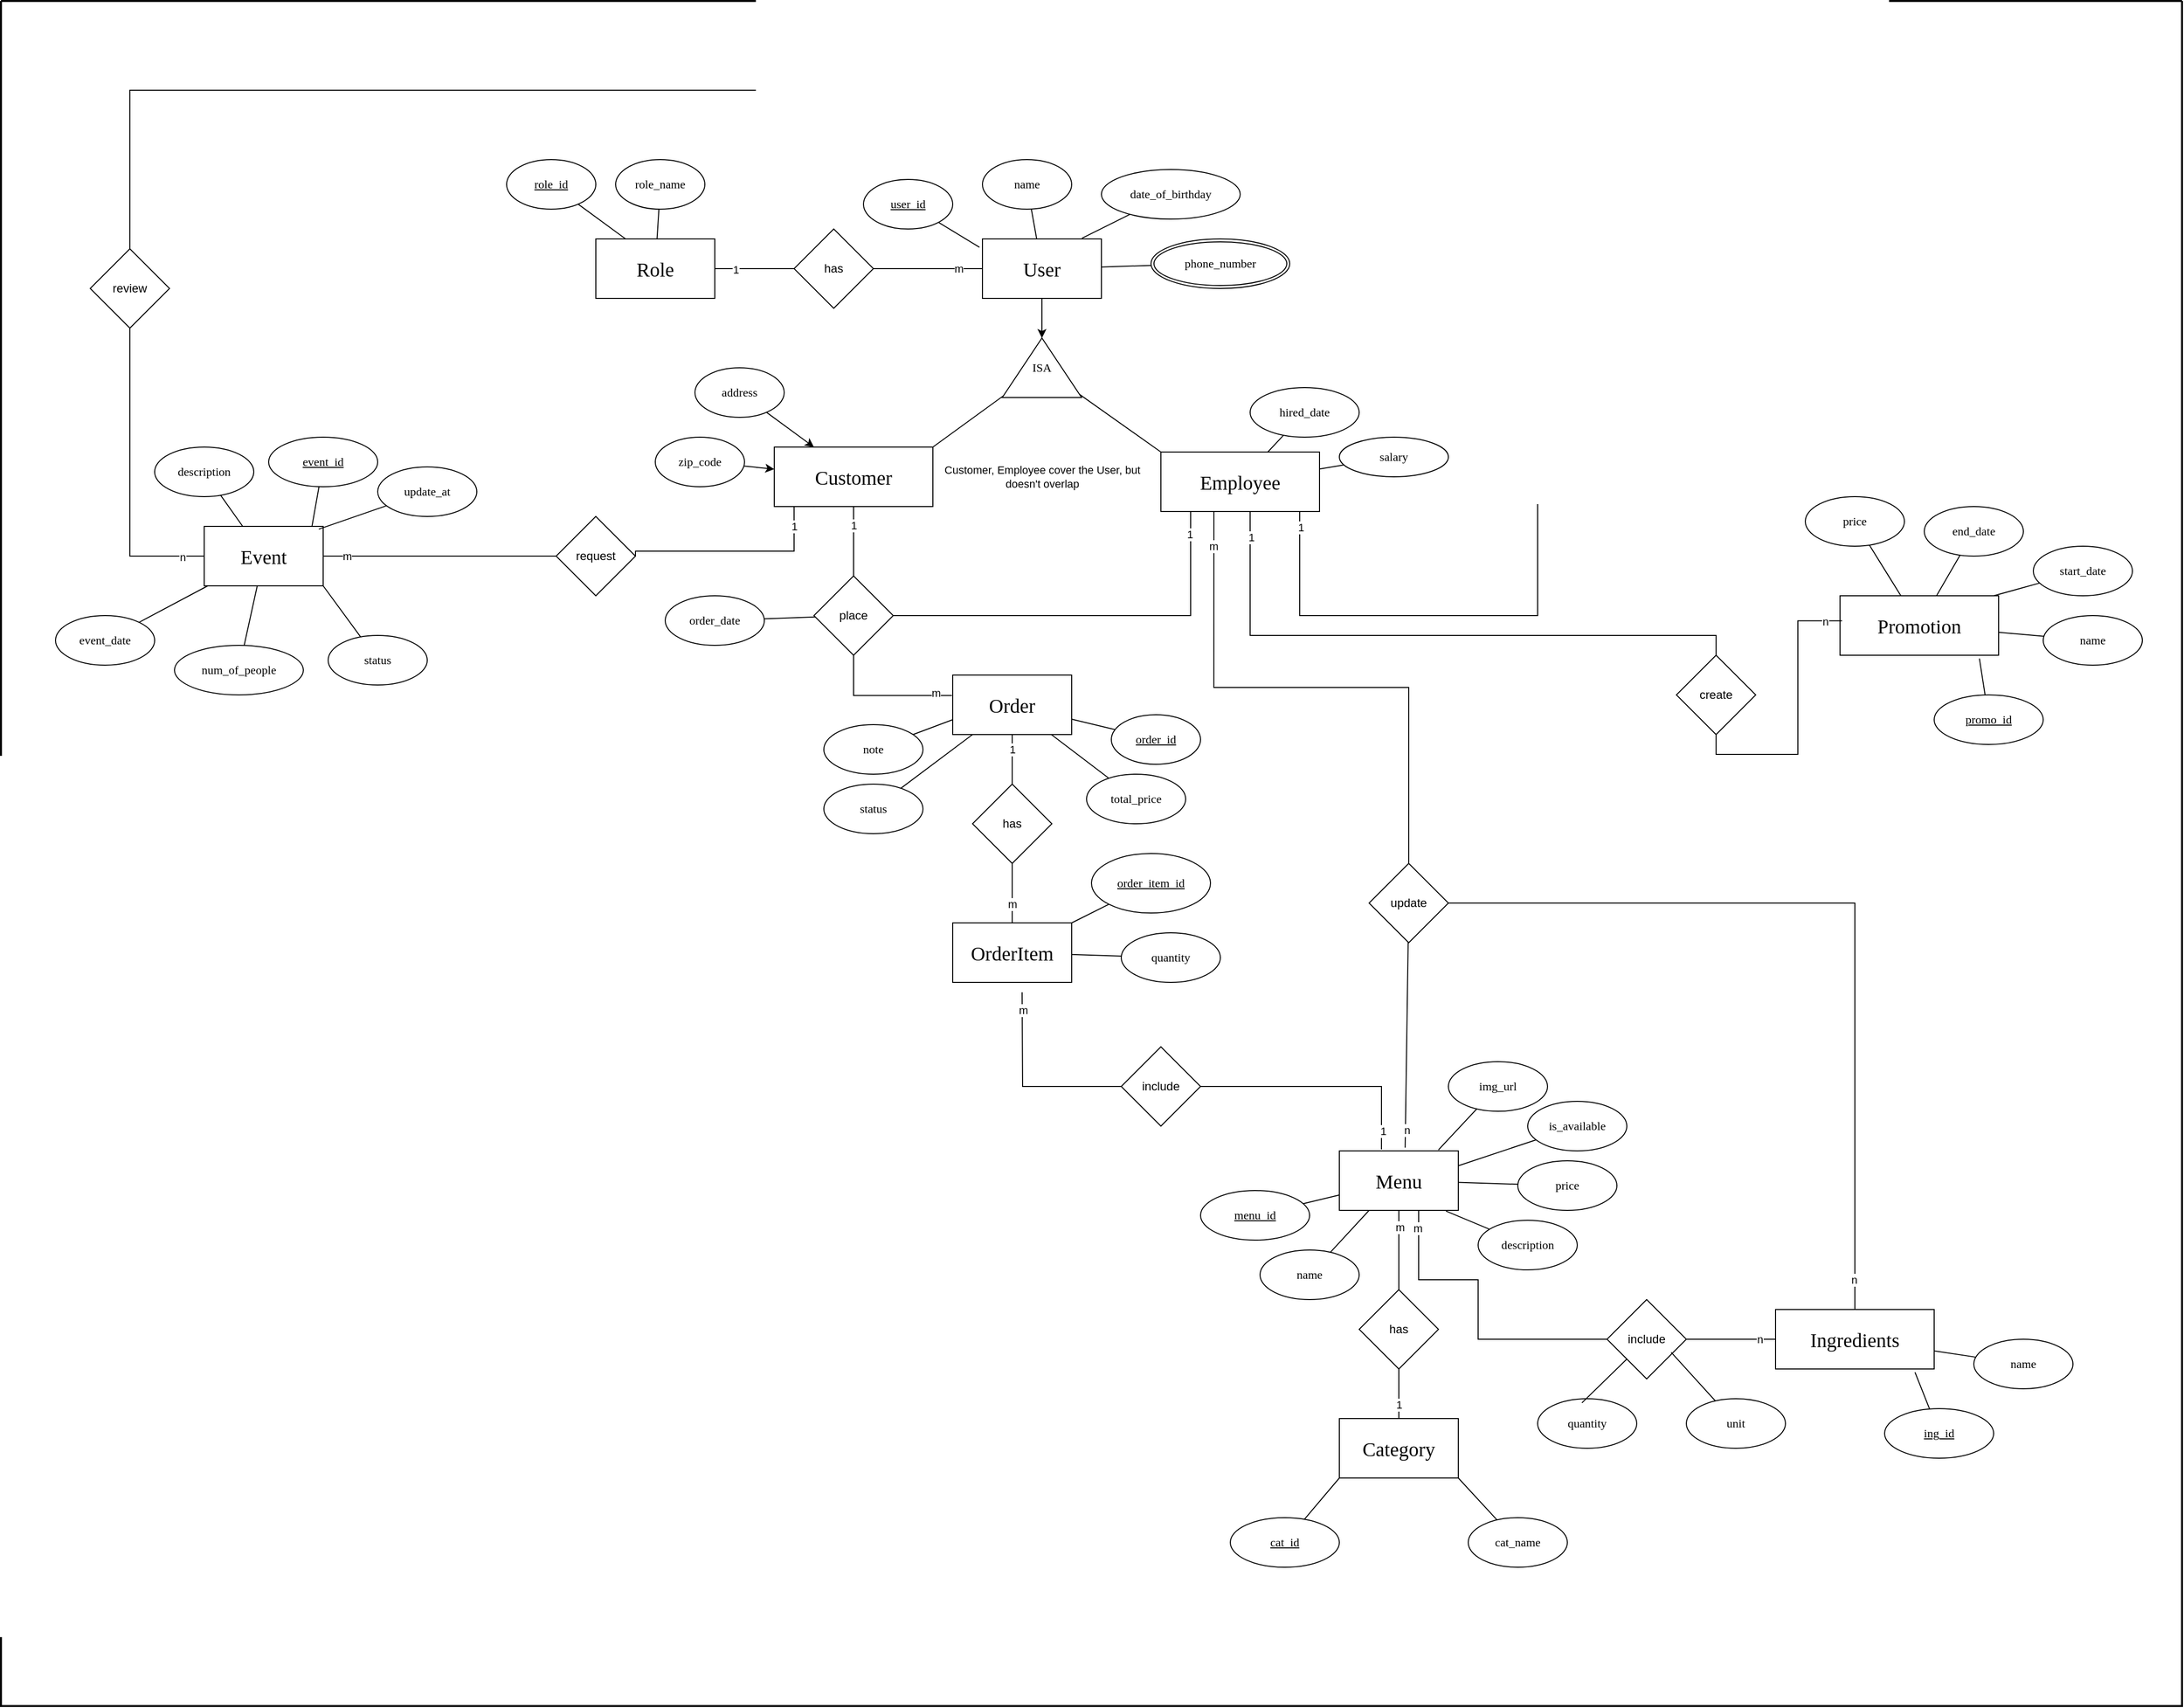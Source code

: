 <mxfile version="26.2.2">
  <diagram name="Page-1" id="rgtj5dAHtcQf6XbIdJWg">
    <mxGraphModel dx="1816" dy="1582" grid="1" gridSize="10" guides="1" tooltips="1" connect="1" arrows="1" fold="1" page="1" pageScale="1" pageWidth="850" pageHeight="1100" math="0" shadow="0">
      <root>
        <mxCell id="0" />
        <mxCell id="1" parent="0" />
        <mxCell id="rsgTIMn-WzFMBPmV8Hxk-23" value="" style="edgeStyle=orthogonalEdgeStyle;rounded=0;orthogonalLoop=1;jettySize=auto;html=1;" parent="1" source="rsgTIMn-WzFMBPmV8Hxk-1" target="rsgTIMn-WzFMBPmV8Hxk-22" edge="1">
          <mxGeometry relative="1" as="geometry" />
        </mxCell>
        <mxCell id="rsgTIMn-WzFMBPmV8Hxk-1" value="User" style="rounded=0;whiteSpace=wrap;html=1;fontSize=20;fontFamily=Lucida Console;" parent="1" vertex="1">
          <mxGeometry x="410" y="90" width="120" height="60" as="geometry" />
        </mxCell>
        <mxCell id="rsgTIMn-WzFMBPmV8Hxk-2" value="Order" style="rounded=0;whiteSpace=wrap;html=1;fontSize=20;fontFamily=Lucida Console;" parent="1" vertex="1">
          <mxGeometry x="380" y="530" width="120" height="60" as="geometry" />
        </mxCell>
        <mxCell id="rsgTIMn-WzFMBPmV8Hxk-138" style="edgeStyle=orthogonalEdgeStyle;shape=connector;rounded=0;orthogonalLoop=1;jettySize=auto;html=1;strokeColor=default;align=center;verticalAlign=middle;fontFamily=Helvetica;fontSize=11;fontColor=default;labelBackgroundColor=default;startFill=0;endArrow=none;entryX=0;entryY=0.5;entryDx=0;entryDy=0;" parent="1" source="rsgTIMn-WzFMBPmV8Hxk-3" target="rsgTIMn-WzFMBPmV8Hxk-118" edge="1">
          <mxGeometry relative="1" as="geometry">
            <mxPoint x="-60" y="410" as="targetPoint" />
          </mxGeometry>
        </mxCell>
        <mxCell id="rsgTIMn-WzFMBPmV8Hxk-178" value="m" style="edgeLabel;html=1;align=center;verticalAlign=middle;resizable=0;points=[];fontFamily=Helvetica;fontSize=11;fontColor=default;labelBackgroundColor=default;" parent="rsgTIMn-WzFMBPmV8Hxk-138" vertex="1" connectable="0">
          <mxGeometry x="-0.794" relative="1" as="geometry">
            <mxPoint as="offset" />
          </mxGeometry>
        </mxCell>
        <mxCell id="rsgTIMn-WzFMBPmV8Hxk-3" value="Event" style="rounded=0;whiteSpace=wrap;html=1;fontSize=20;fontFamily=Lucida Console;" parent="1" vertex="1">
          <mxGeometry x="-375" y="380" width="120" height="60" as="geometry" />
        </mxCell>
        <mxCell id="rsgTIMn-WzFMBPmV8Hxk-89" value="" style="edgeStyle=orthogonalEdgeStyle;shape=connector;rounded=0;orthogonalLoop=1;jettySize=auto;html=1;strokeColor=default;align=center;verticalAlign=middle;fontFamily=Helvetica;fontSize=11;fontColor=default;labelBackgroundColor=default;startFill=0;endArrow=none;" parent="1" source="rsgTIMn-WzFMBPmV8Hxk-4" target="rsgTIMn-WzFMBPmV8Hxk-88" edge="1">
          <mxGeometry relative="1" as="geometry" />
        </mxCell>
        <mxCell id="rsgTIMn-WzFMBPmV8Hxk-169" value="m" style="edgeLabel;html=1;align=center;verticalAlign=middle;resizable=0;points=[];fontFamily=Helvetica;fontSize=11;fontColor=default;labelBackgroundColor=default;" parent="rsgTIMn-WzFMBPmV8Hxk-89" vertex="1" connectable="0">
          <mxGeometry x="-0.579" y="1" relative="1" as="geometry">
            <mxPoint as="offset" />
          </mxGeometry>
        </mxCell>
        <mxCell id="rsgTIMn-WzFMBPmV8Hxk-98" style="edgeStyle=orthogonalEdgeStyle;shape=connector;rounded=0;orthogonalLoop=1;jettySize=auto;html=1;entryX=0;entryY=0.5;entryDx=0;entryDy=0;strokeColor=default;align=center;verticalAlign=middle;fontFamily=Helvetica;fontSize=11;fontColor=default;labelBackgroundColor=default;startFill=0;endArrow=none;" parent="1" source="rsgTIMn-WzFMBPmV8Hxk-4" target="rsgTIMn-WzFMBPmV8Hxk-97" edge="1">
          <mxGeometry relative="1" as="geometry">
            <Array as="points">
              <mxPoint x="850" y="1140" />
              <mxPoint x="910" y="1140" />
              <mxPoint x="910" y="1200" />
            </Array>
          </mxGeometry>
        </mxCell>
        <mxCell id="rsgTIMn-WzFMBPmV8Hxk-170" value="m" style="edgeLabel;html=1;align=center;verticalAlign=middle;resizable=0;points=[];fontFamily=Helvetica;fontSize=11;fontColor=default;labelBackgroundColor=default;" parent="rsgTIMn-WzFMBPmV8Hxk-98" vertex="1" connectable="0">
          <mxGeometry x="-0.886" y="-1" relative="1" as="geometry">
            <mxPoint as="offset" />
          </mxGeometry>
        </mxCell>
        <mxCell id="rsgTIMn-WzFMBPmV8Hxk-4" value="Menu" style="rounded=0;whiteSpace=wrap;html=1;fontSize=20;fontFamily=Lucida Console;" parent="1" vertex="1">
          <mxGeometry x="770" y="1010" width="120" height="60" as="geometry" />
        </mxCell>
        <mxCell id="rsgTIMn-WzFMBPmV8Hxk-5" value="Ingredients" style="rounded=0;whiteSpace=wrap;html=1;fontSize=20;fontFamily=Lucida Console;" parent="1" vertex="1">
          <mxGeometry x="1210" y="1170" width="160" height="60" as="geometry" />
        </mxCell>
        <mxCell id="rsgTIMn-WzFMBPmV8Hxk-6" value="&lt;u&gt;user_id&lt;/u&gt;" style="ellipse;whiteSpace=wrap;html=1;fontFamily=Lucida Console;" parent="1" vertex="1">
          <mxGeometry x="290" y="30" width="90" height="50" as="geometry" />
        </mxCell>
        <mxCell id="rsgTIMn-WzFMBPmV8Hxk-16" value="" style="rounded=0;orthogonalLoop=1;jettySize=auto;html=1;strokeColor=default;align=center;verticalAlign=middle;fontFamily=Helvetica;fontSize=11;fontColor=default;labelBackgroundColor=default;startFill=0;endArrow=none;" parent="1" source="rsgTIMn-WzFMBPmV8Hxk-7" target="rsgTIMn-WzFMBPmV8Hxk-1" edge="1">
          <mxGeometry relative="1" as="geometry" />
        </mxCell>
        <mxCell id="rsgTIMn-WzFMBPmV8Hxk-7" value="name" style="ellipse;whiteSpace=wrap;html=1;fontFamily=Lucida Console;" parent="1" vertex="1">
          <mxGeometry x="410" y="10" width="90" height="50" as="geometry" />
        </mxCell>
        <mxCell id="rsgTIMn-WzFMBPmV8Hxk-17" style="rounded=0;orthogonalLoop=1;jettySize=auto;html=1;entryX=0.837;entryY=-0.012;entryDx=0;entryDy=0;entryPerimeter=0;endArrow=none;startFill=0;" parent="1" source="rsgTIMn-WzFMBPmV8Hxk-8" target="rsgTIMn-WzFMBPmV8Hxk-1" edge="1">
          <mxGeometry relative="1" as="geometry">
            <mxPoint x="510" y="80" as="targetPoint" />
          </mxGeometry>
        </mxCell>
        <mxCell id="rsgTIMn-WzFMBPmV8Hxk-8" value="date_of_birthday" style="ellipse;whiteSpace=wrap;html=1;fontFamily=Lucida Console;" parent="1" vertex="1">
          <mxGeometry x="530" y="20" width="140" height="50" as="geometry" />
        </mxCell>
        <mxCell id="rsgTIMn-WzFMBPmV8Hxk-18" value="" style="rounded=0;orthogonalLoop=1;jettySize=auto;html=1;strokeColor=default;align=center;verticalAlign=middle;fontFamily=Helvetica;fontSize=11;fontColor=default;labelBackgroundColor=default;startFill=0;endArrow=none;" parent="1" source="rsgTIMn-WzFMBPmV8Hxk-10" target="rsgTIMn-WzFMBPmV8Hxk-1" edge="1">
          <mxGeometry relative="1" as="geometry" />
        </mxCell>
        <mxCell id="rsgTIMn-WzFMBPmV8Hxk-10" value="phone_number" style="ellipse;shape=doubleEllipse;margin=3;whiteSpace=wrap;html=1;align=center;fontFamily=Lucida Console;" parent="1" vertex="1">
          <mxGeometry x="580" y="90" width="140" height="50" as="geometry" />
        </mxCell>
        <mxCell id="rsgTIMn-WzFMBPmV8Hxk-15" style="rounded=0;orthogonalLoop=1;jettySize=auto;html=1;entryX=-0.025;entryY=0.14;entryDx=0;entryDy=0;entryPerimeter=0;strokeColor=default;align=center;verticalAlign=middle;fontFamily=Helvetica;fontSize=11;fontColor=default;labelBackgroundColor=default;startFill=0;endArrow=none;" parent="1" source="rsgTIMn-WzFMBPmV8Hxk-6" target="rsgTIMn-WzFMBPmV8Hxk-1" edge="1">
          <mxGeometry relative="1" as="geometry" />
        </mxCell>
        <mxCell id="rsgTIMn-WzFMBPmV8Hxk-133" style="edgeStyle=none;shape=connector;rounded=0;orthogonalLoop=1;jettySize=auto;html=1;entryX=1;entryY=0;entryDx=0;entryDy=0;strokeColor=default;align=center;verticalAlign=middle;fontFamily=Helvetica;fontSize=11;fontColor=default;labelBackgroundColor=default;startFill=0;endArrow=none;" parent="1" source="rsgTIMn-WzFMBPmV8Hxk-22" target="rsgTIMn-WzFMBPmV8Hxk-24" edge="1">
          <mxGeometry relative="1" as="geometry" />
        </mxCell>
        <mxCell id="rsgTIMn-WzFMBPmV8Hxk-134" style="edgeStyle=none;shape=connector;rounded=0;orthogonalLoop=1;jettySize=auto;html=1;entryX=0;entryY=0;entryDx=0;entryDy=0;strokeColor=default;align=center;verticalAlign=middle;fontFamily=Helvetica;fontSize=11;fontColor=default;labelBackgroundColor=default;startFill=0;endArrow=none;" parent="1" source="rsgTIMn-WzFMBPmV8Hxk-22" target="rsgTIMn-WzFMBPmV8Hxk-26" edge="1">
          <mxGeometry relative="1" as="geometry" />
        </mxCell>
        <mxCell id="rsgTIMn-WzFMBPmV8Hxk-22" value="ISA" style="triangle;whiteSpace=wrap;html=1;direction=north;fontFamily=Lucida Console;labelPosition=center;verticalLabelPosition=middle;align=center;verticalAlign=middle;" parent="1" vertex="1">
          <mxGeometry x="430" y="190" width="80" height="60" as="geometry" />
        </mxCell>
        <mxCell id="rsgTIMn-WzFMBPmV8Hxk-50" value="" style="edgeStyle=orthogonalEdgeStyle;rounded=0;orthogonalLoop=1;jettySize=auto;html=1;strokeColor=default;align=center;verticalAlign=middle;fontFamily=Helvetica;fontSize=11;fontColor=default;labelBackgroundColor=default;startFill=0;endArrow=none;" parent="1" source="rsgTIMn-WzFMBPmV8Hxk-24" target="rsgTIMn-WzFMBPmV8Hxk-49" edge="1">
          <mxGeometry relative="1" as="geometry" />
        </mxCell>
        <mxCell id="rsgTIMn-WzFMBPmV8Hxk-174" value="1" style="edgeLabel;html=1;align=center;verticalAlign=middle;resizable=0;points=[];fontFamily=Helvetica;fontSize=11;fontColor=default;labelBackgroundColor=default;" parent="rsgTIMn-WzFMBPmV8Hxk-50" vertex="1" connectable="0">
          <mxGeometry x="-0.46" relative="1" as="geometry">
            <mxPoint as="offset" />
          </mxGeometry>
        </mxCell>
        <mxCell id="rsgTIMn-WzFMBPmV8Hxk-139" style="edgeStyle=orthogonalEdgeStyle;shape=connector;rounded=0;orthogonalLoop=1;jettySize=auto;html=1;entryX=1;entryY=0.5;entryDx=0;entryDy=0;strokeColor=default;align=center;verticalAlign=middle;fontFamily=Helvetica;fontSize=11;fontColor=default;labelBackgroundColor=default;startFill=0;endArrow=none;" parent="1" source="rsgTIMn-WzFMBPmV8Hxk-24" target="rsgTIMn-WzFMBPmV8Hxk-118" edge="1">
          <mxGeometry relative="1" as="geometry">
            <Array as="points">
              <mxPoint x="220" y="405" />
            </Array>
          </mxGeometry>
        </mxCell>
        <mxCell id="rsgTIMn-WzFMBPmV8Hxk-177" value="1" style="edgeLabel;html=1;align=center;verticalAlign=middle;resizable=0;points=[];fontFamily=Helvetica;fontSize=11;fontColor=default;labelBackgroundColor=default;" parent="rsgTIMn-WzFMBPmV8Hxk-139" vertex="1" connectable="0">
          <mxGeometry x="-0.815" relative="1" as="geometry">
            <mxPoint as="offset" />
          </mxGeometry>
        </mxCell>
        <mxCell id="rsgTIMn-WzFMBPmV8Hxk-24" value="Customer" style="rounded=0;whiteSpace=wrap;html=1;fontSize=20;fontFamily=Lucida Console;" parent="1" vertex="1">
          <mxGeometry x="200" y="300" width="160" height="60" as="geometry" />
        </mxCell>
        <mxCell id="rsgTIMn-WzFMBPmV8Hxk-121" style="edgeStyle=orthogonalEdgeStyle;shape=connector;rounded=0;orthogonalLoop=1;jettySize=auto;html=1;entryX=1;entryY=0.5;entryDx=0;entryDy=0;strokeColor=default;align=center;verticalAlign=middle;fontFamily=Helvetica;fontSize=11;fontColor=default;labelBackgroundColor=default;startFill=0;endArrow=none;" parent="1" source="rsgTIMn-WzFMBPmV8Hxk-26" target="rsgTIMn-WzFMBPmV8Hxk-49" edge="1">
          <mxGeometry relative="1" as="geometry">
            <Array as="points">
              <mxPoint x="620" y="470" />
            </Array>
          </mxGeometry>
        </mxCell>
        <mxCell id="rsgTIMn-WzFMBPmV8Hxk-176" value="1" style="edgeLabel;html=1;align=center;verticalAlign=middle;resizable=0;points=[];fontFamily=Helvetica;fontSize=11;fontColor=default;labelBackgroundColor=default;" parent="rsgTIMn-WzFMBPmV8Hxk-121" vertex="1" connectable="0">
          <mxGeometry x="-0.887" y="-1" relative="1" as="geometry">
            <mxPoint as="offset" />
          </mxGeometry>
        </mxCell>
        <mxCell id="rsgTIMn-WzFMBPmV8Hxk-157" style="edgeStyle=orthogonalEdgeStyle;shape=connector;rounded=0;orthogonalLoop=1;jettySize=auto;html=1;entryX=0.5;entryY=0;entryDx=0;entryDy=0;strokeColor=default;align=center;verticalAlign=middle;fontFamily=Helvetica;fontSize=11;fontColor=default;labelBackgroundColor=default;startFill=0;endArrow=none;exitX=0.334;exitY=0.997;exitDx=0;exitDy=0;exitPerimeter=0;" parent="1" source="rsgTIMn-WzFMBPmV8Hxk-26" target="rsgTIMn-WzFMBPmV8Hxk-148" edge="1">
          <mxGeometry relative="1" as="geometry" />
        </mxCell>
        <mxCell id="rsgTIMn-WzFMBPmV8Hxk-161" value="m" style="edgeLabel;html=1;align=center;verticalAlign=middle;resizable=0;points=[];fontFamily=Helvetica;fontSize=11;fontColor=default;labelBackgroundColor=default;" parent="rsgTIMn-WzFMBPmV8Hxk-157" vertex="1" connectable="0">
          <mxGeometry x="-0.873" y="-1" relative="1" as="geometry">
            <mxPoint as="offset" />
          </mxGeometry>
        </mxCell>
        <mxCell id="rsgTIMn-WzFMBPmV8Hxk-26" value="Employee" style="rounded=0;whiteSpace=wrap;html=1;fontSize=20;fontFamily=Lucida Console;" parent="1" vertex="1">
          <mxGeometry x="590" y="305" width="160" height="60" as="geometry" />
        </mxCell>
        <mxCell id="rsgTIMn-WzFMBPmV8Hxk-30" style="rounded=0;orthogonalLoop=1;jettySize=auto;html=1;entryX=0.25;entryY=0;entryDx=0;entryDy=0;strokeColor=default;align=center;verticalAlign=middle;fontFamily=Helvetica;fontSize=11;fontColor=default;labelBackgroundColor=default;endArrow=classic;" parent="1" source="rsgTIMn-WzFMBPmV8Hxk-28" target="rsgTIMn-WzFMBPmV8Hxk-24" edge="1">
          <mxGeometry relative="1" as="geometry" />
        </mxCell>
        <mxCell id="rsgTIMn-WzFMBPmV8Hxk-28" value="address" style="ellipse;whiteSpace=wrap;html=1;fontFamily=Lucida Console;" parent="1" vertex="1">
          <mxGeometry x="120" y="220" width="90" height="50" as="geometry" />
        </mxCell>
        <mxCell id="rsgTIMn-WzFMBPmV8Hxk-31" value="" style="rounded=0;orthogonalLoop=1;jettySize=auto;html=1;" parent="1" source="rsgTIMn-WzFMBPmV8Hxk-29" target="rsgTIMn-WzFMBPmV8Hxk-24" edge="1">
          <mxGeometry relative="1" as="geometry" />
        </mxCell>
        <mxCell id="rsgTIMn-WzFMBPmV8Hxk-29" value="zip_code" style="ellipse;whiteSpace=wrap;html=1;fontFamily=Lucida Console;" parent="1" vertex="1">
          <mxGeometry x="80" y="290" width="90" height="50" as="geometry" />
        </mxCell>
        <mxCell id="rsgTIMn-WzFMBPmV8Hxk-32" value="Role" style="rounded=0;whiteSpace=wrap;html=1;fontSize=20;fontFamily=Lucida Console;" parent="1" vertex="1">
          <mxGeometry x="20" y="90" width="120" height="60" as="geometry" />
        </mxCell>
        <mxCell id="rsgTIMn-WzFMBPmV8Hxk-34" style="rounded=0;orthogonalLoop=1;jettySize=auto;html=1;entryX=0.25;entryY=0;entryDx=0;entryDy=0;strokeColor=default;align=center;verticalAlign=middle;fontFamily=Helvetica;fontSize=11;fontColor=default;labelBackgroundColor=default;startFill=0;endArrow=none;" parent="1" source="rsgTIMn-WzFMBPmV8Hxk-33" target="rsgTIMn-WzFMBPmV8Hxk-32" edge="1">
          <mxGeometry relative="1" as="geometry" />
        </mxCell>
        <mxCell id="rsgTIMn-WzFMBPmV8Hxk-33" value="&lt;u&gt;role_id&lt;/u&gt;" style="ellipse;whiteSpace=wrap;html=1;fontFamily=Lucida Console;" parent="1" vertex="1">
          <mxGeometry x="-70" y="10" width="90" height="50" as="geometry" />
        </mxCell>
        <mxCell id="rsgTIMn-WzFMBPmV8Hxk-36" value="" style="rounded=0;orthogonalLoop=1;jettySize=auto;html=1;strokeColor=default;align=center;verticalAlign=middle;fontFamily=Helvetica;fontSize=11;fontColor=default;labelBackgroundColor=default;startFill=0;endArrow=none;" parent="1" source="rsgTIMn-WzFMBPmV8Hxk-35" target="rsgTIMn-WzFMBPmV8Hxk-32" edge="1">
          <mxGeometry relative="1" as="geometry" />
        </mxCell>
        <mxCell id="rsgTIMn-WzFMBPmV8Hxk-35" value="role_name" style="ellipse;whiteSpace=wrap;html=1;fontFamily=Lucida Console;" parent="1" vertex="1">
          <mxGeometry x="40" y="10" width="90" height="50" as="geometry" />
        </mxCell>
        <mxCell id="rsgTIMn-WzFMBPmV8Hxk-38" value="" style="rounded=0;orthogonalLoop=1;jettySize=auto;html=1;strokeColor=default;align=center;verticalAlign=middle;fontFamily=Helvetica;fontSize=11;fontColor=default;labelBackgroundColor=default;startFill=0;endArrow=none;" parent="1" source="rsgTIMn-WzFMBPmV8Hxk-37" target="rsgTIMn-WzFMBPmV8Hxk-26" edge="1">
          <mxGeometry relative="1" as="geometry" />
        </mxCell>
        <mxCell id="rsgTIMn-WzFMBPmV8Hxk-37" value="hired_date" style="ellipse;whiteSpace=wrap;html=1;fontFamily=Lucida Console;" parent="1" vertex="1">
          <mxGeometry x="680" y="240" width="110" height="50" as="geometry" />
        </mxCell>
        <mxCell id="rsgTIMn-WzFMBPmV8Hxk-41" value="" style="rounded=0;orthogonalLoop=1;jettySize=auto;html=1;strokeColor=default;align=center;verticalAlign=middle;fontFamily=Helvetica;fontSize=11;fontColor=default;labelBackgroundColor=default;startFill=0;endArrow=none;" parent="1" source="rsgTIMn-WzFMBPmV8Hxk-39" target="rsgTIMn-WzFMBPmV8Hxk-26" edge="1">
          <mxGeometry relative="1" as="geometry" />
        </mxCell>
        <mxCell id="rsgTIMn-WzFMBPmV8Hxk-39" value="salary" style="ellipse;whiteSpace=wrap;html=1;fontFamily=Lucida Console;" parent="1" vertex="1">
          <mxGeometry x="770" y="290" width="110" height="40" as="geometry" />
        </mxCell>
        <mxCell id="rsgTIMn-WzFMBPmV8Hxk-46" value="" style="rounded=0;orthogonalLoop=1;jettySize=auto;html=1;strokeColor=default;align=center;verticalAlign=middle;fontFamily=Helvetica;fontSize=11;fontColor=default;labelBackgroundColor=default;startFill=0;endArrow=none;" parent="1" source="rsgTIMn-WzFMBPmV8Hxk-42" target="rsgTIMn-WzFMBPmV8Hxk-2" edge="1">
          <mxGeometry relative="1" as="geometry" />
        </mxCell>
        <mxCell id="rsgTIMn-WzFMBPmV8Hxk-42" value="&lt;u&gt;order_id&lt;/u&gt;" style="ellipse;whiteSpace=wrap;html=1;fontFamily=Lucida Console;" parent="1" vertex="1">
          <mxGeometry x="540" y="570" width="90" height="50" as="geometry" />
        </mxCell>
        <mxCell id="rsgTIMn-WzFMBPmV8Hxk-45" value="" style="rounded=0;orthogonalLoop=1;jettySize=auto;html=1;strokeColor=default;align=center;verticalAlign=middle;fontFamily=Helvetica;fontSize=11;fontColor=default;labelBackgroundColor=default;startFill=0;endArrow=none;" parent="1" source="rsgTIMn-WzFMBPmV8Hxk-43" target="rsgTIMn-WzFMBPmV8Hxk-2" edge="1">
          <mxGeometry relative="1" as="geometry" />
        </mxCell>
        <mxCell id="rsgTIMn-WzFMBPmV8Hxk-43" value="total_price" style="ellipse;whiteSpace=wrap;html=1;fontFamily=Lucida Console;" parent="1" vertex="1">
          <mxGeometry x="515" y="630" width="100" height="50" as="geometry" />
        </mxCell>
        <mxCell id="rsgTIMn-WzFMBPmV8Hxk-48" style="rounded=0;orthogonalLoop=1;jettySize=auto;html=1;entryX=0;entryY=0.75;entryDx=0;entryDy=0;strokeColor=default;align=center;verticalAlign=middle;fontFamily=Helvetica;fontSize=11;fontColor=default;labelBackgroundColor=default;startFill=0;endArrow=none;" parent="1" source="rsgTIMn-WzFMBPmV8Hxk-44" target="rsgTIMn-WzFMBPmV8Hxk-2" edge="1">
          <mxGeometry relative="1" as="geometry" />
        </mxCell>
        <mxCell id="rsgTIMn-WzFMBPmV8Hxk-44" value="note" style="ellipse;whiteSpace=wrap;html=1;fontFamily=Lucida Console;" parent="1" vertex="1">
          <mxGeometry x="250" y="580" width="100" height="50" as="geometry" />
        </mxCell>
        <mxCell id="rsgTIMn-WzFMBPmV8Hxk-51" style="edgeStyle=orthogonalEdgeStyle;rounded=0;orthogonalLoop=1;jettySize=auto;html=1;entryX=-0.007;entryY=0.344;entryDx=0;entryDy=0;entryPerimeter=0;exitX=0.5;exitY=1;exitDx=0;exitDy=0;strokeColor=default;align=center;verticalAlign=middle;fontFamily=Helvetica;fontSize=11;fontColor=default;labelBackgroundColor=default;startFill=0;endArrow=none;" parent="1" source="rsgTIMn-WzFMBPmV8Hxk-49" target="rsgTIMn-WzFMBPmV8Hxk-2" edge="1">
          <mxGeometry relative="1" as="geometry">
            <mxPoint x="370" y="550" as="targetPoint" />
          </mxGeometry>
        </mxCell>
        <mxCell id="rsgTIMn-WzFMBPmV8Hxk-175" value="m" style="edgeLabel;html=1;align=center;verticalAlign=middle;resizable=0;points=[];fontFamily=Helvetica;fontSize=11;fontColor=default;labelBackgroundColor=default;" parent="rsgTIMn-WzFMBPmV8Hxk-51" vertex="1" connectable="0">
          <mxGeometry x="0.761" y="3" relative="1" as="geometry">
            <mxPoint as="offset" />
          </mxGeometry>
        </mxCell>
        <mxCell id="rsgTIMn-WzFMBPmV8Hxk-49" value="place" style="rhombus;whiteSpace=wrap;html=1;" parent="1" vertex="1">
          <mxGeometry x="240" y="430" width="80" height="80" as="geometry" />
        </mxCell>
        <mxCell id="rsgTIMn-WzFMBPmV8Hxk-55" value="" style="edgeStyle=none;shape=connector;rounded=0;orthogonalLoop=1;jettySize=auto;html=1;strokeColor=default;align=center;verticalAlign=middle;fontFamily=Helvetica;fontSize=11;fontColor=default;labelBackgroundColor=default;startFill=0;endArrow=none;" parent="1" source="rsgTIMn-WzFMBPmV8Hxk-54" target="rsgTIMn-WzFMBPmV8Hxk-2" edge="1">
          <mxGeometry relative="1" as="geometry" />
        </mxCell>
        <mxCell id="rsgTIMn-WzFMBPmV8Hxk-54" value="status" style="ellipse;whiteSpace=wrap;html=1;fontFamily=Lucida Console;" parent="1" vertex="1">
          <mxGeometry x="250" y="640" width="100" height="50" as="geometry" />
        </mxCell>
        <mxCell id="rsgTIMn-WzFMBPmV8Hxk-57" value="" style="edgeStyle=none;shape=connector;rounded=0;orthogonalLoop=1;jettySize=auto;html=1;strokeColor=default;align=center;verticalAlign=middle;fontFamily=Helvetica;fontSize=11;fontColor=default;labelBackgroundColor=default;startFill=0;endArrow=none;" parent="1" source="rsgTIMn-WzFMBPmV8Hxk-56" target="rsgTIMn-WzFMBPmV8Hxk-49" edge="1">
          <mxGeometry relative="1" as="geometry" />
        </mxCell>
        <mxCell id="rsgTIMn-WzFMBPmV8Hxk-56" value="order_date" style="ellipse;whiteSpace=wrap;html=1;fontFamily=Lucida Console;" parent="1" vertex="1">
          <mxGeometry x="90" y="450" width="100" height="50" as="geometry" />
        </mxCell>
        <mxCell id="rsgTIMn-WzFMBPmV8Hxk-62" value="" style="edgeStyle=none;shape=connector;rounded=0;orthogonalLoop=1;jettySize=auto;html=1;strokeColor=default;align=center;verticalAlign=middle;fontFamily=Helvetica;fontSize=11;fontColor=default;labelBackgroundColor=default;startFill=0;endArrow=none;" parent="1" source="rsgTIMn-WzFMBPmV8Hxk-58" target="rsgTIMn-WzFMBPmV8Hxk-61" edge="1">
          <mxGeometry relative="1" as="geometry" />
        </mxCell>
        <mxCell id="rsgTIMn-WzFMBPmV8Hxk-58" value="OrderItem" style="rounded=0;whiteSpace=wrap;html=1;fontSize=20;fontFamily=Lucida Console;" parent="1" vertex="1">
          <mxGeometry x="380" y="780" width="120" height="60" as="geometry" />
        </mxCell>
        <mxCell id="rsgTIMn-WzFMBPmV8Hxk-60" value="" style="edgeStyle=none;shape=connector;rounded=0;orthogonalLoop=1;jettySize=auto;html=1;strokeColor=default;align=center;verticalAlign=middle;fontFamily=Helvetica;fontSize=11;fontColor=default;labelBackgroundColor=default;startFill=0;endArrow=none;" parent="1" source="rsgTIMn-WzFMBPmV8Hxk-59" target="rsgTIMn-WzFMBPmV8Hxk-58" edge="1">
          <mxGeometry relative="1" as="geometry" />
        </mxCell>
        <mxCell id="rsgTIMn-WzFMBPmV8Hxk-59" value="&lt;u&gt;order_item_id&lt;/u&gt;" style="ellipse;whiteSpace=wrap;html=1;fontFamily=Lucida Console;" parent="1" vertex="1">
          <mxGeometry x="520" y="710" width="120" height="60" as="geometry" />
        </mxCell>
        <mxCell id="rsgTIMn-WzFMBPmV8Hxk-61" value="quantity" style="ellipse;whiteSpace=wrap;html=1;fontFamily=Lucida Console;" parent="1" vertex="1">
          <mxGeometry x="550" y="790" width="100" height="50" as="geometry" />
        </mxCell>
        <mxCell id="rsgTIMn-WzFMBPmV8Hxk-66" style="edgeStyle=none;shape=connector;rounded=0;orthogonalLoop=1;jettySize=auto;html=1;entryX=0.5;entryY=1;entryDx=0;entryDy=0;strokeColor=default;align=center;verticalAlign=middle;fontFamily=Helvetica;fontSize=11;fontColor=default;labelBackgroundColor=default;startFill=0;endArrow=none;" parent="1" source="rsgTIMn-WzFMBPmV8Hxk-63" target="rsgTIMn-WzFMBPmV8Hxk-2" edge="1">
          <mxGeometry relative="1" as="geometry" />
        </mxCell>
        <mxCell id="rsgTIMn-WzFMBPmV8Hxk-172" value="1" style="edgeLabel;html=1;align=center;verticalAlign=middle;resizable=0;points=[];fontFamily=Helvetica;fontSize=11;fontColor=default;labelBackgroundColor=default;" parent="rsgTIMn-WzFMBPmV8Hxk-66" vertex="1" connectable="0">
          <mxGeometry x="0.404" relative="1" as="geometry">
            <mxPoint as="offset" />
          </mxGeometry>
        </mxCell>
        <mxCell id="rsgTIMn-WzFMBPmV8Hxk-67" value="" style="edgeStyle=none;shape=connector;rounded=0;orthogonalLoop=1;jettySize=auto;html=1;strokeColor=default;align=center;verticalAlign=middle;fontFamily=Helvetica;fontSize=11;fontColor=default;labelBackgroundColor=default;startFill=0;endArrow=none;" parent="1" source="rsgTIMn-WzFMBPmV8Hxk-63" target="rsgTIMn-WzFMBPmV8Hxk-58" edge="1">
          <mxGeometry relative="1" as="geometry" />
        </mxCell>
        <mxCell id="rsgTIMn-WzFMBPmV8Hxk-173" value="m" style="edgeLabel;html=1;align=center;verticalAlign=middle;resizable=0;points=[];fontFamily=Helvetica;fontSize=11;fontColor=default;labelBackgroundColor=default;" parent="rsgTIMn-WzFMBPmV8Hxk-67" vertex="1" connectable="0">
          <mxGeometry x="0.356" relative="1" as="geometry">
            <mxPoint as="offset" />
          </mxGeometry>
        </mxCell>
        <mxCell id="rsgTIMn-WzFMBPmV8Hxk-63" value="has" style="rhombus;whiteSpace=wrap;html=1;" parent="1" vertex="1">
          <mxGeometry x="400" y="640" width="80" height="80" as="geometry" />
        </mxCell>
        <mxCell id="rsgTIMn-WzFMBPmV8Hxk-70" value="" style="edgeStyle=none;shape=connector;rounded=0;orthogonalLoop=1;jettySize=auto;html=1;strokeColor=default;align=center;verticalAlign=middle;fontFamily=Helvetica;fontSize=11;fontColor=default;labelBackgroundColor=default;startFill=0;endArrow=none;" parent="1" source="rsgTIMn-WzFMBPmV8Hxk-69" target="rsgTIMn-WzFMBPmV8Hxk-4" edge="1">
          <mxGeometry relative="1" as="geometry" />
        </mxCell>
        <mxCell id="rsgTIMn-WzFMBPmV8Hxk-69" value="&lt;u&gt;menu_id&lt;/u&gt;" style="ellipse;whiteSpace=wrap;html=1;fontFamily=Lucida Console;" parent="1" vertex="1">
          <mxGeometry x="630" y="1050" width="110" height="50" as="geometry" />
        </mxCell>
        <mxCell id="rsgTIMn-WzFMBPmV8Hxk-82" style="edgeStyle=none;shape=connector;rounded=0;orthogonalLoop=1;jettySize=auto;html=1;entryX=0.25;entryY=1;entryDx=0;entryDy=0;strokeColor=default;align=center;verticalAlign=middle;fontFamily=Helvetica;fontSize=11;fontColor=default;labelBackgroundColor=default;startFill=0;endArrow=none;" parent="1" source="rsgTIMn-WzFMBPmV8Hxk-71" target="rsgTIMn-WzFMBPmV8Hxk-4" edge="1">
          <mxGeometry relative="1" as="geometry" />
        </mxCell>
        <mxCell id="rsgTIMn-WzFMBPmV8Hxk-71" value="name" style="ellipse;whiteSpace=wrap;html=1;fontFamily=Lucida Console;" parent="1" vertex="1">
          <mxGeometry x="690" y="1110" width="100" height="50" as="geometry" />
        </mxCell>
        <mxCell id="rsgTIMn-WzFMBPmV8Hxk-72" value="description" style="ellipse;whiteSpace=wrap;html=1;fontFamily=Lucida Console;" parent="1" vertex="1">
          <mxGeometry x="910" y="1080" width="100" height="50" as="geometry" />
        </mxCell>
        <mxCell id="rsgTIMn-WzFMBPmV8Hxk-80" value="" style="edgeStyle=none;shape=connector;rounded=0;orthogonalLoop=1;jettySize=auto;html=1;strokeColor=default;align=center;verticalAlign=middle;fontFamily=Helvetica;fontSize=11;fontColor=default;labelBackgroundColor=default;startFill=0;endArrow=none;" parent="1" source="rsgTIMn-WzFMBPmV8Hxk-73" target="rsgTIMn-WzFMBPmV8Hxk-4" edge="1">
          <mxGeometry relative="1" as="geometry" />
        </mxCell>
        <mxCell id="rsgTIMn-WzFMBPmV8Hxk-73" value="price" style="ellipse;whiteSpace=wrap;html=1;fontFamily=Lucida Console;" parent="1" vertex="1">
          <mxGeometry x="950" y="1020" width="100" height="50" as="geometry" />
        </mxCell>
        <mxCell id="rsgTIMn-WzFMBPmV8Hxk-79" style="edgeStyle=none;shape=connector;rounded=0;orthogonalLoop=1;jettySize=auto;html=1;strokeColor=default;align=center;verticalAlign=middle;fontFamily=Helvetica;fontSize=11;fontColor=default;labelBackgroundColor=default;startFill=0;endArrow=none;entryX=1;entryY=0.25;entryDx=0;entryDy=0;" parent="1" source="rsgTIMn-WzFMBPmV8Hxk-74" target="rsgTIMn-WzFMBPmV8Hxk-4" edge="1">
          <mxGeometry relative="1" as="geometry">
            <mxPoint x="900" y="1020" as="targetPoint" />
          </mxGeometry>
        </mxCell>
        <mxCell id="rsgTIMn-WzFMBPmV8Hxk-74" value="is_available" style="ellipse;whiteSpace=wrap;html=1;fontFamily=Lucida Console;" parent="1" vertex="1">
          <mxGeometry x="960" y="960" width="100" height="50" as="geometry" />
        </mxCell>
        <mxCell id="rsgTIMn-WzFMBPmV8Hxk-75" value="img_url" style="ellipse;whiteSpace=wrap;html=1;fontFamily=Lucida Console;" parent="1" vertex="1">
          <mxGeometry x="880" y="920" width="100" height="50" as="geometry" />
        </mxCell>
        <mxCell id="rsgTIMn-WzFMBPmV8Hxk-78" style="edgeStyle=none;shape=connector;rounded=0;orthogonalLoop=1;jettySize=auto;html=1;entryX=0.833;entryY=-0.017;entryDx=0;entryDy=0;entryPerimeter=0;strokeColor=default;align=center;verticalAlign=middle;fontFamily=Helvetica;fontSize=11;fontColor=default;labelBackgroundColor=default;startFill=0;endArrow=none;" parent="1" source="rsgTIMn-WzFMBPmV8Hxk-75" target="rsgTIMn-WzFMBPmV8Hxk-4" edge="1">
          <mxGeometry relative="1" as="geometry" />
        </mxCell>
        <mxCell id="rsgTIMn-WzFMBPmV8Hxk-81" style="edgeStyle=none;shape=connector;rounded=0;orthogonalLoop=1;jettySize=auto;html=1;entryX=0.896;entryY=1.011;entryDx=0;entryDy=0;entryPerimeter=0;strokeColor=default;align=center;verticalAlign=middle;fontFamily=Helvetica;fontSize=11;fontColor=default;labelBackgroundColor=default;startFill=0;endArrow=none;" parent="1" source="rsgTIMn-WzFMBPmV8Hxk-72" target="rsgTIMn-WzFMBPmV8Hxk-4" edge="1">
          <mxGeometry relative="1" as="geometry" />
        </mxCell>
        <mxCell id="rsgTIMn-WzFMBPmV8Hxk-83" value="Category" style="rounded=0;whiteSpace=wrap;html=1;fontSize=20;fontFamily=Lucida Console;" parent="1" vertex="1">
          <mxGeometry x="770" y="1280" width="120" height="60" as="geometry" />
        </mxCell>
        <mxCell id="rsgTIMn-WzFMBPmV8Hxk-84" value="&lt;u&gt;cat_id&lt;/u&gt;" style="ellipse;whiteSpace=wrap;html=1;fontFamily=Lucida Console;" parent="1" vertex="1">
          <mxGeometry x="660" y="1380" width="110" height="50" as="geometry" />
        </mxCell>
        <mxCell id="rsgTIMn-WzFMBPmV8Hxk-85" style="edgeStyle=none;shape=connector;rounded=0;orthogonalLoop=1;jettySize=auto;html=1;entryX=0;entryY=1;entryDx=0;entryDy=0;strokeColor=default;align=center;verticalAlign=middle;fontFamily=Helvetica;fontSize=11;fontColor=default;labelBackgroundColor=default;startFill=0;endArrow=none;" parent="1" source="rsgTIMn-WzFMBPmV8Hxk-84" target="rsgTIMn-WzFMBPmV8Hxk-83" edge="1">
          <mxGeometry relative="1" as="geometry" />
        </mxCell>
        <mxCell id="rsgTIMn-WzFMBPmV8Hxk-87" style="edgeStyle=none;shape=connector;rounded=0;orthogonalLoop=1;jettySize=auto;html=1;entryX=1;entryY=1;entryDx=0;entryDy=0;strokeColor=default;align=center;verticalAlign=middle;fontFamily=Helvetica;fontSize=11;fontColor=default;labelBackgroundColor=default;startFill=0;endArrow=none;" parent="1" source="rsgTIMn-WzFMBPmV8Hxk-86" target="rsgTIMn-WzFMBPmV8Hxk-83" edge="1">
          <mxGeometry relative="1" as="geometry" />
        </mxCell>
        <mxCell id="rsgTIMn-WzFMBPmV8Hxk-86" value="cat_name" style="ellipse;whiteSpace=wrap;html=1;fontFamily=Lucida Console;" parent="1" vertex="1">
          <mxGeometry x="900" y="1380" width="100" height="50" as="geometry" />
        </mxCell>
        <mxCell id="rsgTIMn-WzFMBPmV8Hxk-90" value="" style="edgeStyle=orthogonalEdgeStyle;shape=connector;rounded=0;orthogonalLoop=1;jettySize=auto;html=1;strokeColor=default;align=center;verticalAlign=middle;fontFamily=Helvetica;fontSize=11;fontColor=default;labelBackgroundColor=default;startFill=0;endArrow=none;" parent="1" source="rsgTIMn-WzFMBPmV8Hxk-88" target="rsgTIMn-WzFMBPmV8Hxk-83" edge="1">
          <mxGeometry relative="1" as="geometry" />
        </mxCell>
        <mxCell id="rsgTIMn-WzFMBPmV8Hxk-168" value="1" style="edgeLabel;html=1;align=center;verticalAlign=middle;resizable=0;points=[];fontFamily=Helvetica;fontSize=11;fontColor=default;labelBackgroundColor=default;" parent="rsgTIMn-WzFMBPmV8Hxk-90" vertex="1" connectable="0">
          <mxGeometry x="0.438" relative="1" as="geometry">
            <mxPoint as="offset" />
          </mxGeometry>
        </mxCell>
        <mxCell id="rsgTIMn-WzFMBPmV8Hxk-88" value="has" style="rhombus;whiteSpace=wrap;html=1;" parent="1" vertex="1">
          <mxGeometry x="790" y="1150" width="80" height="80" as="geometry" />
        </mxCell>
        <mxCell id="rsgTIMn-WzFMBPmV8Hxk-92" value="&lt;u&gt;ing_id&lt;/u&gt;" style="ellipse;whiteSpace=wrap;html=1;fontFamily=Lucida Console;" parent="1" vertex="1">
          <mxGeometry x="1320" y="1270" width="110" height="50" as="geometry" />
        </mxCell>
        <mxCell id="rsgTIMn-WzFMBPmV8Hxk-96" value="" style="edgeStyle=none;shape=connector;rounded=0;orthogonalLoop=1;jettySize=auto;html=1;strokeColor=default;align=center;verticalAlign=middle;fontFamily=Helvetica;fontSize=11;fontColor=default;labelBackgroundColor=default;startFill=0;endArrow=none;" parent="1" source="rsgTIMn-WzFMBPmV8Hxk-93" target="rsgTIMn-WzFMBPmV8Hxk-5" edge="1">
          <mxGeometry relative="1" as="geometry" />
        </mxCell>
        <mxCell id="rsgTIMn-WzFMBPmV8Hxk-93" value="name" style="ellipse;whiteSpace=wrap;html=1;fontFamily=Lucida Console;" parent="1" vertex="1">
          <mxGeometry x="1410" y="1200" width="100" height="50" as="geometry" />
        </mxCell>
        <mxCell id="rsgTIMn-WzFMBPmV8Hxk-95" style="edgeStyle=none;shape=connector;rounded=0;orthogonalLoop=1;jettySize=auto;html=1;entryX=0.879;entryY=1.055;entryDx=0;entryDy=0;entryPerimeter=0;strokeColor=default;align=center;verticalAlign=middle;fontFamily=Helvetica;fontSize=11;fontColor=default;labelBackgroundColor=default;startFill=0;endArrow=none;" parent="1" source="rsgTIMn-WzFMBPmV8Hxk-92" target="rsgTIMn-WzFMBPmV8Hxk-5" edge="1">
          <mxGeometry relative="1" as="geometry" />
        </mxCell>
        <mxCell id="rsgTIMn-WzFMBPmV8Hxk-99" value="" style="edgeStyle=none;shape=connector;rounded=0;orthogonalLoop=1;jettySize=auto;html=1;strokeColor=default;align=center;verticalAlign=middle;fontFamily=Helvetica;fontSize=11;fontColor=default;labelBackgroundColor=default;startFill=0;endArrow=none;" parent="1" source="rsgTIMn-WzFMBPmV8Hxk-97" target="rsgTIMn-WzFMBPmV8Hxk-5" edge="1">
          <mxGeometry relative="1" as="geometry" />
        </mxCell>
        <mxCell id="rsgTIMn-WzFMBPmV8Hxk-171" value="n" style="edgeLabel;html=1;align=center;verticalAlign=middle;resizable=0;points=[];fontFamily=Helvetica;fontSize=11;fontColor=default;labelBackgroundColor=default;" parent="rsgTIMn-WzFMBPmV8Hxk-99" vertex="1" connectable="0">
          <mxGeometry x="0.642" relative="1" as="geometry">
            <mxPoint as="offset" />
          </mxGeometry>
        </mxCell>
        <mxCell id="rsgTIMn-WzFMBPmV8Hxk-97" value="include" style="rhombus;whiteSpace=wrap;html=1;" parent="1" vertex="1">
          <mxGeometry x="1040" y="1160" width="80" height="80" as="geometry" />
        </mxCell>
        <mxCell id="rsgTIMn-WzFMBPmV8Hxk-104" style="edgeStyle=orthogonalEdgeStyle;shape=connector;rounded=0;orthogonalLoop=1;jettySize=auto;html=1;strokeColor=default;align=center;verticalAlign=middle;fontFamily=Helvetica;fontSize=11;fontColor=default;labelBackgroundColor=default;startFill=0;endArrow=none;" parent="1" source="rsgTIMn-WzFMBPmV8Hxk-102" edge="1">
          <mxGeometry relative="1" as="geometry">
            <mxPoint x="450" y="850" as="targetPoint" />
          </mxGeometry>
        </mxCell>
        <mxCell id="rsgTIMn-WzFMBPmV8Hxk-165" value="m" style="edgeLabel;html=1;align=center;verticalAlign=middle;resizable=0;points=[];fontFamily=Helvetica;fontSize=11;fontColor=default;labelBackgroundColor=default;" parent="rsgTIMn-WzFMBPmV8Hxk-104" vertex="1" connectable="0">
          <mxGeometry x="0.821" y="-1" relative="1" as="geometry">
            <mxPoint as="offset" />
          </mxGeometry>
        </mxCell>
        <mxCell id="rsgTIMn-WzFMBPmV8Hxk-102" value="include" style="rhombus;whiteSpace=wrap;html=1;" parent="1" vertex="1">
          <mxGeometry x="550" y="905" width="80" height="80" as="geometry" />
        </mxCell>
        <mxCell id="rsgTIMn-WzFMBPmV8Hxk-115" value="" style="edgeStyle=none;shape=connector;rounded=0;orthogonalLoop=1;jettySize=auto;html=1;strokeColor=default;align=center;verticalAlign=middle;fontFamily=Helvetica;fontSize=11;fontColor=default;labelBackgroundColor=default;startFill=0;endArrow=none;" parent="1" source="rsgTIMn-WzFMBPmV8Hxk-108" target="rsgTIMn-WzFMBPmV8Hxk-3" edge="1">
          <mxGeometry relative="1" as="geometry" />
        </mxCell>
        <mxCell id="rsgTIMn-WzFMBPmV8Hxk-108" value="event_date" style="ellipse;whiteSpace=wrap;html=1;fontFamily=Lucida Console;" parent="1" vertex="1">
          <mxGeometry x="-525" y="470" width="100" height="50" as="geometry" />
        </mxCell>
        <mxCell id="rsgTIMn-WzFMBPmV8Hxk-116" style="edgeStyle=none;shape=connector;rounded=0;orthogonalLoop=1;jettySize=auto;html=1;entryX=1;entryY=1;entryDx=0;entryDy=0;strokeColor=default;align=center;verticalAlign=middle;fontFamily=Helvetica;fontSize=11;fontColor=default;labelBackgroundColor=default;startFill=0;endArrow=none;" parent="1" source="rsgTIMn-WzFMBPmV8Hxk-109" target="rsgTIMn-WzFMBPmV8Hxk-3" edge="1">
          <mxGeometry relative="1" as="geometry" />
        </mxCell>
        <mxCell id="rsgTIMn-WzFMBPmV8Hxk-109" value="status" style="ellipse;whiteSpace=wrap;html=1;fontFamily=Lucida Console;" parent="1" vertex="1">
          <mxGeometry x="-250" y="490" width="100" height="50" as="geometry" />
        </mxCell>
        <mxCell id="rsgTIMn-WzFMBPmV8Hxk-113" value="" style="edgeStyle=none;shape=connector;rounded=0;orthogonalLoop=1;jettySize=auto;html=1;strokeColor=default;align=center;verticalAlign=middle;fontFamily=Helvetica;fontSize=11;fontColor=default;labelBackgroundColor=default;startFill=0;endArrow=none;" parent="1" source="rsgTIMn-WzFMBPmV8Hxk-110" target="rsgTIMn-WzFMBPmV8Hxk-3" edge="1">
          <mxGeometry relative="1" as="geometry" />
        </mxCell>
        <mxCell id="rsgTIMn-WzFMBPmV8Hxk-117" value="" style="edgeStyle=none;shape=connector;rounded=0;orthogonalLoop=1;jettySize=auto;html=1;strokeColor=default;align=center;verticalAlign=middle;fontFamily=Helvetica;fontSize=11;fontColor=default;labelBackgroundColor=default;startFill=0;endArrow=none;" parent="1" source="rsgTIMn-WzFMBPmV8Hxk-111" target="rsgTIMn-WzFMBPmV8Hxk-3" edge="1">
          <mxGeometry relative="1" as="geometry" />
        </mxCell>
        <mxCell id="rsgTIMn-WzFMBPmV8Hxk-111" value="num_of_people" style="ellipse;whiteSpace=wrap;html=1;fontFamily=Lucida Console;" parent="1" vertex="1">
          <mxGeometry x="-405" y="500" width="130" height="50" as="geometry" />
        </mxCell>
        <mxCell id="rsgTIMn-WzFMBPmV8Hxk-114" style="edgeStyle=none;shape=connector;rounded=0;orthogonalLoop=1;jettySize=auto;html=1;entryX=0.905;entryY=0.007;entryDx=0;entryDy=0;entryPerimeter=0;strokeColor=default;align=center;verticalAlign=middle;fontFamily=Helvetica;fontSize=11;fontColor=default;labelBackgroundColor=default;startFill=0;endArrow=none;" parent="1" source="rsgTIMn-WzFMBPmV8Hxk-106" target="rsgTIMn-WzFMBPmV8Hxk-3" edge="1">
          <mxGeometry relative="1" as="geometry" />
        </mxCell>
        <mxCell id="rsgTIMn-WzFMBPmV8Hxk-118" value="request" style="rhombus;whiteSpace=wrap;html=1;" parent="1" vertex="1">
          <mxGeometry x="-20" y="370" width="80" height="80" as="geometry" />
        </mxCell>
        <mxCell id="rsgTIMn-WzFMBPmV8Hxk-123" value="" style="edgeStyle=none;shape=connector;rounded=0;orthogonalLoop=1;jettySize=auto;html=1;strokeColor=default;align=center;verticalAlign=middle;fontFamily=Helvetica;fontSize=11;fontColor=default;labelBackgroundColor=default;startFill=0;endArrow=none;" parent="1" source="rsgTIMn-WzFMBPmV8Hxk-122" target="rsgTIMn-WzFMBPmV8Hxk-1" edge="1">
          <mxGeometry relative="1" as="geometry" />
        </mxCell>
        <mxCell id="rsgTIMn-WzFMBPmV8Hxk-145" value="m" style="edgeLabel;html=1;align=center;verticalAlign=middle;resizable=0;points=[];fontFamily=Helvetica;fontSize=11;fontColor=default;labelBackgroundColor=default;" parent="rsgTIMn-WzFMBPmV8Hxk-123" vertex="1" connectable="0">
          <mxGeometry x="0.566" relative="1" as="geometry">
            <mxPoint as="offset" />
          </mxGeometry>
        </mxCell>
        <mxCell id="rsgTIMn-WzFMBPmV8Hxk-124" value="" style="edgeStyle=none;shape=connector;rounded=0;orthogonalLoop=1;jettySize=auto;html=1;strokeColor=default;align=center;verticalAlign=middle;fontFamily=Helvetica;fontSize=11;fontColor=default;labelBackgroundColor=default;startFill=0;endArrow=none;" parent="1" source="rsgTIMn-WzFMBPmV8Hxk-122" target="rsgTIMn-WzFMBPmV8Hxk-32" edge="1">
          <mxGeometry relative="1" as="geometry" />
        </mxCell>
        <mxCell id="rsgTIMn-WzFMBPmV8Hxk-143" value="1" style="edgeLabel;html=1;align=center;verticalAlign=middle;resizable=0;points=[];fontFamily=Helvetica;fontSize=11;fontColor=default;labelBackgroundColor=default;" parent="rsgTIMn-WzFMBPmV8Hxk-124" vertex="1" connectable="0">
          <mxGeometry x="0.481" y="1" relative="1" as="geometry">
            <mxPoint as="offset" />
          </mxGeometry>
        </mxCell>
        <mxCell id="rsgTIMn-WzFMBPmV8Hxk-122" value="has" style="rhombus;whiteSpace=wrap;html=1;" parent="1" vertex="1">
          <mxGeometry x="220" y="80" width="80" height="80" as="geometry" />
        </mxCell>
        <mxCell id="rsgTIMn-WzFMBPmV8Hxk-135" value="Customer, Employee cover the User, but&lt;div&gt;doesn&#39;t overlap&lt;/div&gt;" style="text;html=1;align=center;verticalAlign=middle;resizable=0;points=[];autosize=1;strokeColor=none;fillColor=none;fontFamily=Helvetica;fontSize=11;fontColor=default;labelBackgroundColor=default;" parent="1" vertex="1">
          <mxGeometry x="360" y="310" width="220" height="40" as="geometry" />
        </mxCell>
        <mxCell id="rsgTIMn-WzFMBPmV8Hxk-141" style="edgeStyle=orthogonalEdgeStyle;shape=connector;rounded=0;orthogonalLoop=1;jettySize=auto;html=1;entryX=0;entryY=0.5;entryDx=0;entryDy=0;strokeColor=default;align=center;verticalAlign=middle;fontFamily=Helvetica;fontSize=11;fontColor=default;labelBackgroundColor=default;startFill=0;endArrow=none;" parent="1" source="rsgTIMn-WzFMBPmV8Hxk-140" target="rsgTIMn-WzFMBPmV8Hxk-3" edge="1">
          <mxGeometry relative="1" as="geometry">
            <Array as="points">
              <mxPoint x="-450" y="410" />
            </Array>
          </mxGeometry>
        </mxCell>
        <mxCell id="rsgTIMn-WzFMBPmV8Hxk-146" value="n" style="edgeLabel;html=1;align=center;verticalAlign=middle;resizable=0;points=[];fontFamily=Helvetica;fontSize=11;fontColor=default;labelBackgroundColor=default;" parent="rsgTIMn-WzFMBPmV8Hxk-141" vertex="1" connectable="0">
          <mxGeometry x="0.852" y="-1" relative="1" as="geometry">
            <mxPoint as="offset" />
          </mxGeometry>
        </mxCell>
        <mxCell id="rsgTIMn-WzFMBPmV8Hxk-142" style="edgeStyle=orthogonalEdgeStyle;shape=connector;rounded=0;orthogonalLoop=1;jettySize=auto;html=1;entryX=0.5;entryY=1;entryDx=0;entryDy=0;strokeColor=default;align=center;verticalAlign=middle;fontFamily=Helvetica;fontSize=11;fontColor=default;labelBackgroundColor=default;startFill=0;endArrow=none;" parent="1" source="rsgTIMn-WzFMBPmV8Hxk-140" target="rsgTIMn-WzFMBPmV8Hxk-26" edge="1">
          <mxGeometry relative="1" as="geometry">
            <Array as="points">
              <mxPoint x="-450" y="-60" />
              <mxPoint x="970" y="-60" />
              <mxPoint x="970" y="470" />
              <mxPoint x="730" y="470" />
              <mxPoint x="730" y="365" />
            </Array>
          </mxGeometry>
        </mxCell>
        <mxCell id="QLyix1z5AnvZfs8qaq27-19" value="1" style="edgeLabel;html=1;align=center;verticalAlign=middle;resizable=0;points=[];" parent="rsgTIMn-WzFMBPmV8Hxk-142" vertex="1" connectable="0">
          <mxGeometry x="0.94" y="-1" relative="1" as="geometry">
            <mxPoint as="offset" />
          </mxGeometry>
        </mxCell>
        <mxCell id="rsgTIMn-WzFMBPmV8Hxk-140" value="review" style="rhombus;whiteSpace=wrap;html=1;" parent="1" vertex="1">
          <mxGeometry x="-490" y="100" width="80" height="80" as="geometry" />
        </mxCell>
        <mxCell id="rsgTIMn-WzFMBPmV8Hxk-159" style="edgeStyle=orthogonalEdgeStyle;shape=connector;rounded=0;orthogonalLoop=1;jettySize=auto;html=1;entryX=0.5;entryY=0;entryDx=0;entryDy=0;strokeColor=default;align=center;verticalAlign=middle;fontFamily=Helvetica;fontSize=11;fontColor=default;labelBackgroundColor=default;startFill=0;endArrow=none;" parent="1" source="rsgTIMn-WzFMBPmV8Hxk-148" target="rsgTIMn-WzFMBPmV8Hxk-5" edge="1">
          <mxGeometry relative="1" as="geometry" />
        </mxCell>
        <mxCell id="rsgTIMn-WzFMBPmV8Hxk-163" value="n" style="edgeLabel;html=1;align=center;verticalAlign=middle;resizable=0;points=[];fontFamily=Helvetica;fontSize=11;fontColor=default;labelBackgroundColor=default;" parent="rsgTIMn-WzFMBPmV8Hxk-159" vertex="1" connectable="0">
          <mxGeometry x="0.927" y="-1" relative="1" as="geometry">
            <mxPoint as="offset" />
          </mxGeometry>
        </mxCell>
        <mxCell id="rsgTIMn-WzFMBPmV8Hxk-148" value="update" style="rhombus;whiteSpace=wrap;html=1;" parent="1" vertex="1">
          <mxGeometry x="800" y="720" width="80" height="80" as="geometry" />
        </mxCell>
        <mxCell id="rsgTIMn-WzFMBPmV8Hxk-153" style="edgeStyle=none;shape=connector;rounded=0;orthogonalLoop=1;jettySize=auto;html=1;entryX=0.553;entryY=-0.055;entryDx=0;entryDy=0;entryPerimeter=0;strokeColor=default;align=center;verticalAlign=middle;fontFamily=Helvetica;fontSize=11;fontColor=default;labelBackgroundColor=default;startFill=0;endArrow=none;" parent="1" source="rsgTIMn-WzFMBPmV8Hxk-148" target="rsgTIMn-WzFMBPmV8Hxk-4" edge="1">
          <mxGeometry relative="1" as="geometry" />
        </mxCell>
        <mxCell id="rsgTIMn-WzFMBPmV8Hxk-162" value="n" style="edgeLabel;html=1;align=center;verticalAlign=middle;resizable=0;points=[];fontFamily=Helvetica;fontSize=11;fontColor=default;labelBackgroundColor=default;" parent="rsgTIMn-WzFMBPmV8Hxk-153" vertex="1" connectable="0">
          <mxGeometry x="0.824" y="1" relative="1" as="geometry">
            <mxPoint as="offset" />
          </mxGeometry>
        </mxCell>
        <mxCell id="rsgTIMn-WzFMBPmV8Hxk-164" style="edgeStyle=orthogonalEdgeStyle;shape=connector;rounded=0;orthogonalLoop=1;jettySize=auto;html=1;entryX=0.354;entryY=-0.026;entryDx=0;entryDy=0;entryPerimeter=0;strokeColor=default;align=center;verticalAlign=middle;fontFamily=Helvetica;fontSize=11;fontColor=default;labelBackgroundColor=default;startFill=0;endArrow=none;" parent="1" source="rsgTIMn-WzFMBPmV8Hxk-102" target="rsgTIMn-WzFMBPmV8Hxk-4" edge="1">
          <mxGeometry relative="1" as="geometry" />
        </mxCell>
        <mxCell id="rsgTIMn-WzFMBPmV8Hxk-166" value="1" style="edgeLabel;html=1;align=center;verticalAlign=middle;resizable=0;points=[];fontFamily=Helvetica;fontSize=11;fontColor=default;labelBackgroundColor=default;" parent="rsgTIMn-WzFMBPmV8Hxk-164" vertex="1" connectable="0">
          <mxGeometry x="0.85" y="1" relative="1" as="geometry">
            <mxPoint as="offset" />
          </mxGeometry>
        </mxCell>
        <mxCell id="QLyix1z5AnvZfs8qaq27-1" value="Promotion" style="rounded=0;whiteSpace=wrap;html=1;fontSize=20;fontFamily=Lucida Console;" parent="1" vertex="1">
          <mxGeometry x="1275" y="450" width="160" height="60" as="geometry" />
        </mxCell>
        <mxCell id="QLyix1z5AnvZfs8qaq27-2" value="&lt;u&gt;promo_id&lt;/u&gt;" style="ellipse;whiteSpace=wrap;html=1;fontFamily=Lucida Console;" parent="1" vertex="1">
          <mxGeometry x="1370" y="550" width="110" height="50" as="geometry" />
        </mxCell>
        <mxCell id="QLyix1z5AnvZfs8qaq27-3" value="name" style="ellipse;whiteSpace=wrap;html=1;fontFamily=Lucida Console;" parent="1" vertex="1">
          <mxGeometry x="1480" y="470" width="100" height="50" as="geometry" />
        </mxCell>
        <mxCell id="QLyix1z5AnvZfs8qaq27-4" value="" style="edgeStyle=none;shape=connector;rounded=0;orthogonalLoop=1;jettySize=auto;html=1;strokeColor=default;align=center;verticalAlign=middle;fontFamily=Helvetica;fontSize=11;fontColor=default;labelBackgroundColor=default;startFill=0;endArrow=none;" parent="1" source="QLyix1z5AnvZfs8qaq27-3" target="QLyix1z5AnvZfs8qaq27-1" edge="1">
          <mxGeometry relative="1" as="geometry" />
        </mxCell>
        <mxCell id="QLyix1z5AnvZfs8qaq27-5" style="edgeStyle=none;shape=connector;rounded=0;orthogonalLoop=1;jettySize=auto;html=1;entryX=0.879;entryY=1.055;entryDx=0;entryDy=0;entryPerimeter=0;strokeColor=default;align=center;verticalAlign=middle;fontFamily=Helvetica;fontSize=11;fontColor=default;labelBackgroundColor=default;startFill=0;endArrow=none;" parent="1" source="QLyix1z5AnvZfs8qaq27-2" target="QLyix1z5AnvZfs8qaq27-1" edge="1">
          <mxGeometry relative="1" as="geometry" />
        </mxCell>
        <mxCell id="QLyix1z5AnvZfs8qaq27-6" value="start_date" style="ellipse;whiteSpace=wrap;html=1;fontFamily=Lucida Console;" parent="1" vertex="1">
          <mxGeometry x="1470" y="400" width="100" height="50" as="geometry" />
        </mxCell>
        <mxCell id="QLyix1z5AnvZfs8qaq27-10" value="" style="rounded=0;orthogonalLoop=1;jettySize=auto;html=1;endArrow=none;startFill=0;" parent="1" source="QLyix1z5AnvZfs8qaq27-7" target="QLyix1z5AnvZfs8qaq27-1" edge="1">
          <mxGeometry relative="1" as="geometry" />
        </mxCell>
        <mxCell id="QLyix1z5AnvZfs8qaq27-7" value="end_date" style="ellipse;whiteSpace=wrap;html=1;fontFamily=Lucida Console;" parent="1" vertex="1">
          <mxGeometry x="1360" y="360" width="100" height="50" as="geometry" />
        </mxCell>
        <mxCell id="QLyix1z5AnvZfs8qaq27-11" value="" style="rounded=0;orthogonalLoop=1;jettySize=auto;html=1;endArrow=none;startFill=0;" parent="1" source="QLyix1z5AnvZfs8qaq27-8" target="QLyix1z5AnvZfs8qaq27-1" edge="1">
          <mxGeometry relative="1" as="geometry" />
        </mxCell>
        <mxCell id="QLyix1z5AnvZfs8qaq27-8" value="price" style="ellipse;whiteSpace=wrap;html=1;fontFamily=Lucida Console;" parent="1" vertex="1">
          <mxGeometry x="1240" y="350" width="100" height="50" as="geometry" />
        </mxCell>
        <mxCell id="QLyix1z5AnvZfs8qaq27-9" style="rounded=0;orthogonalLoop=1;jettySize=auto;html=1;entryX=0.969;entryY=0;entryDx=0;entryDy=0;entryPerimeter=0;endArrow=none;startFill=0;" parent="1" source="QLyix1z5AnvZfs8qaq27-6" target="QLyix1z5AnvZfs8qaq27-1" edge="1">
          <mxGeometry relative="1" as="geometry" />
        </mxCell>
        <mxCell id="QLyix1z5AnvZfs8qaq27-13" value="create" style="rhombus;whiteSpace=wrap;html=1;" parent="1" vertex="1">
          <mxGeometry x="1110" y="510" width="80" height="80" as="geometry" />
        </mxCell>
        <mxCell id="QLyix1z5AnvZfs8qaq27-14" style="rounded=0;orthogonalLoop=1;jettySize=auto;html=1;entryX=0.013;entryY=0.421;entryDx=0;entryDy=0;entryPerimeter=0;edgeStyle=orthogonalEdgeStyle;endArrow=none;startFill=0;exitX=0.5;exitY=1;exitDx=0;exitDy=0;" parent="1" source="QLyix1z5AnvZfs8qaq27-13" target="QLyix1z5AnvZfs8qaq27-1" edge="1">
          <mxGeometry relative="1" as="geometry" />
        </mxCell>
        <mxCell id="QLyix1z5AnvZfs8qaq27-20" value="n" style="edgeLabel;html=1;align=center;verticalAlign=middle;resizable=0;points=[];" parent="QLyix1z5AnvZfs8qaq27-14" vertex="1" connectable="0">
          <mxGeometry x="0.877" relative="1" as="geometry">
            <mxPoint as="offset" />
          </mxGeometry>
        </mxCell>
        <mxCell id="QLyix1z5AnvZfs8qaq27-17" style="edgeStyle=orthogonalEdgeStyle;rounded=0;orthogonalLoop=1;jettySize=auto;html=1;endArrow=none;startFill=0;" parent="1" source="QLyix1z5AnvZfs8qaq27-13" target="rsgTIMn-WzFMBPmV8Hxk-26" edge="1">
          <mxGeometry relative="1" as="geometry">
            <Array as="points">
              <mxPoint x="1150" y="490" />
              <mxPoint x="680" y="490" />
            </Array>
          </mxGeometry>
        </mxCell>
        <mxCell id="QLyix1z5AnvZfs8qaq27-18" value="1" style="edgeLabel;html=1;align=center;verticalAlign=middle;resizable=0;points=[];" parent="QLyix1z5AnvZfs8qaq27-17" vertex="1" connectable="0">
          <mxGeometry x="0.917" y="-1" relative="1" as="geometry">
            <mxPoint as="offset" />
          </mxGeometry>
        </mxCell>
        <mxCell id="QLyix1z5AnvZfs8qaq27-21" value="" style="swimlane;startSize=0;strokeWidth=2;" parent="1" vertex="1">
          <mxGeometry x="-580" y="-150" width="2200" height="1720" as="geometry" />
        </mxCell>
        <mxCell id="QV1D1J3vsPDXYnWdBZSG-1" value="quantity" style="ellipse;whiteSpace=wrap;html=1;fontFamily=Lucida Console;" vertex="1" parent="QLyix1z5AnvZfs8qaq27-21">
          <mxGeometry x="1550" y="1410" width="100" height="50" as="geometry" />
        </mxCell>
        <mxCell id="QV1D1J3vsPDXYnWdBZSG-2" value="unit" style="ellipse;whiteSpace=wrap;html=1;fontFamily=Lucida Console;" vertex="1" parent="QLyix1z5AnvZfs8qaq27-21">
          <mxGeometry x="1700" y="1410" width="100" height="50" as="geometry" />
        </mxCell>
        <mxCell id="QV1D1J3vsPDXYnWdBZSG-6" value="update_at" style="ellipse;whiteSpace=wrap;html=1;fontFamily=Lucida Console;" vertex="1" parent="QLyix1z5AnvZfs8qaq27-21">
          <mxGeometry x="380" y="470" width="100" height="50" as="geometry" />
        </mxCell>
        <mxCell id="rsgTIMn-WzFMBPmV8Hxk-110" value="description" style="ellipse;whiteSpace=wrap;html=1;fontFamily=Lucida Console;" parent="QLyix1z5AnvZfs8qaq27-21" vertex="1">
          <mxGeometry x="155" y="450" width="100" height="50" as="geometry" />
        </mxCell>
        <mxCell id="rsgTIMn-WzFMBPmV8Hxk-106" value="&lt;u&gt;event_id&lt;/u&gt;" style="ellipse;whiteSpace=wrap;html=1;fontFamily=Lucida Console;" parent="QLyix1z5AnvZfs8qaq27-21" vertex="1">
          <mxGeometry x="270" y="440" width="110" height="50" as="geometry" />
        </mxCell>
        <mxCell id="QV1D1J3vsPDXYnWdBZSG-3" style="rounded=0;orthogonalLoop=1;jettySize=auto;html=1;entryX=0.809;entryY=0.665;entryDx=0;entryDy=0;entryPerimeter=0;endArrow=none;startFill=0;" edge="1" parent="1" source="QV1D1J3vsPDXYnWdBZSG-2" target="rsgTIMn-WzFMBPmV8Hxk-97">
          <mxGeometry relative="1" as="geometry" />
        </mxCell>
        <mxCell id="QV1D1J3vsPDXYnWdBZSG-5" value="" style="rounded=0;orthogonalLoop=1;jettySize=auto;html=1;exitX=0.447;exitY=0.084;exitDx=0;exitDy=0;exitPerimeter=0;entryX=0;entryY=1;entryDx=0;entryDy=0;endArrow=none;startFill=0;" edge="1" parent="1" source="QV1D1J3vsPDXYnWdBZSG-1" target="rsgTIMn-WzFMBPmV8Hxk-97">
          <mxGeometry relative="1" as="geometry">
            <mxPoint x="1040" y="1270" as="sourcePoint" />
            <mxPoint x="1065" y="1230" as="targetPoint" />
          </mxGeometry>
        </mxCell>
        <mxCell id="QV1D1J3vsPDXYnWdBZSG-7" style="rounded=0;orthogonalLoop=1;jettySize=auto;html=1;entryX=0.963;entryY=0.047;entryDx=0;entryDy=0;entryPerimeter=0;endArrow=none;startFill=0;" edge="1" parent="1" source="QV1D1J3vsPDXYnWdBZSG-6" target="rsgTIMn-WzFMBPmV8Hxk-3">
          <mxGeometry relative="1" as="geometry" />
        </mxCell>
      </root>
    </mxGraphModel>
  </diagram>
</mxfile>
